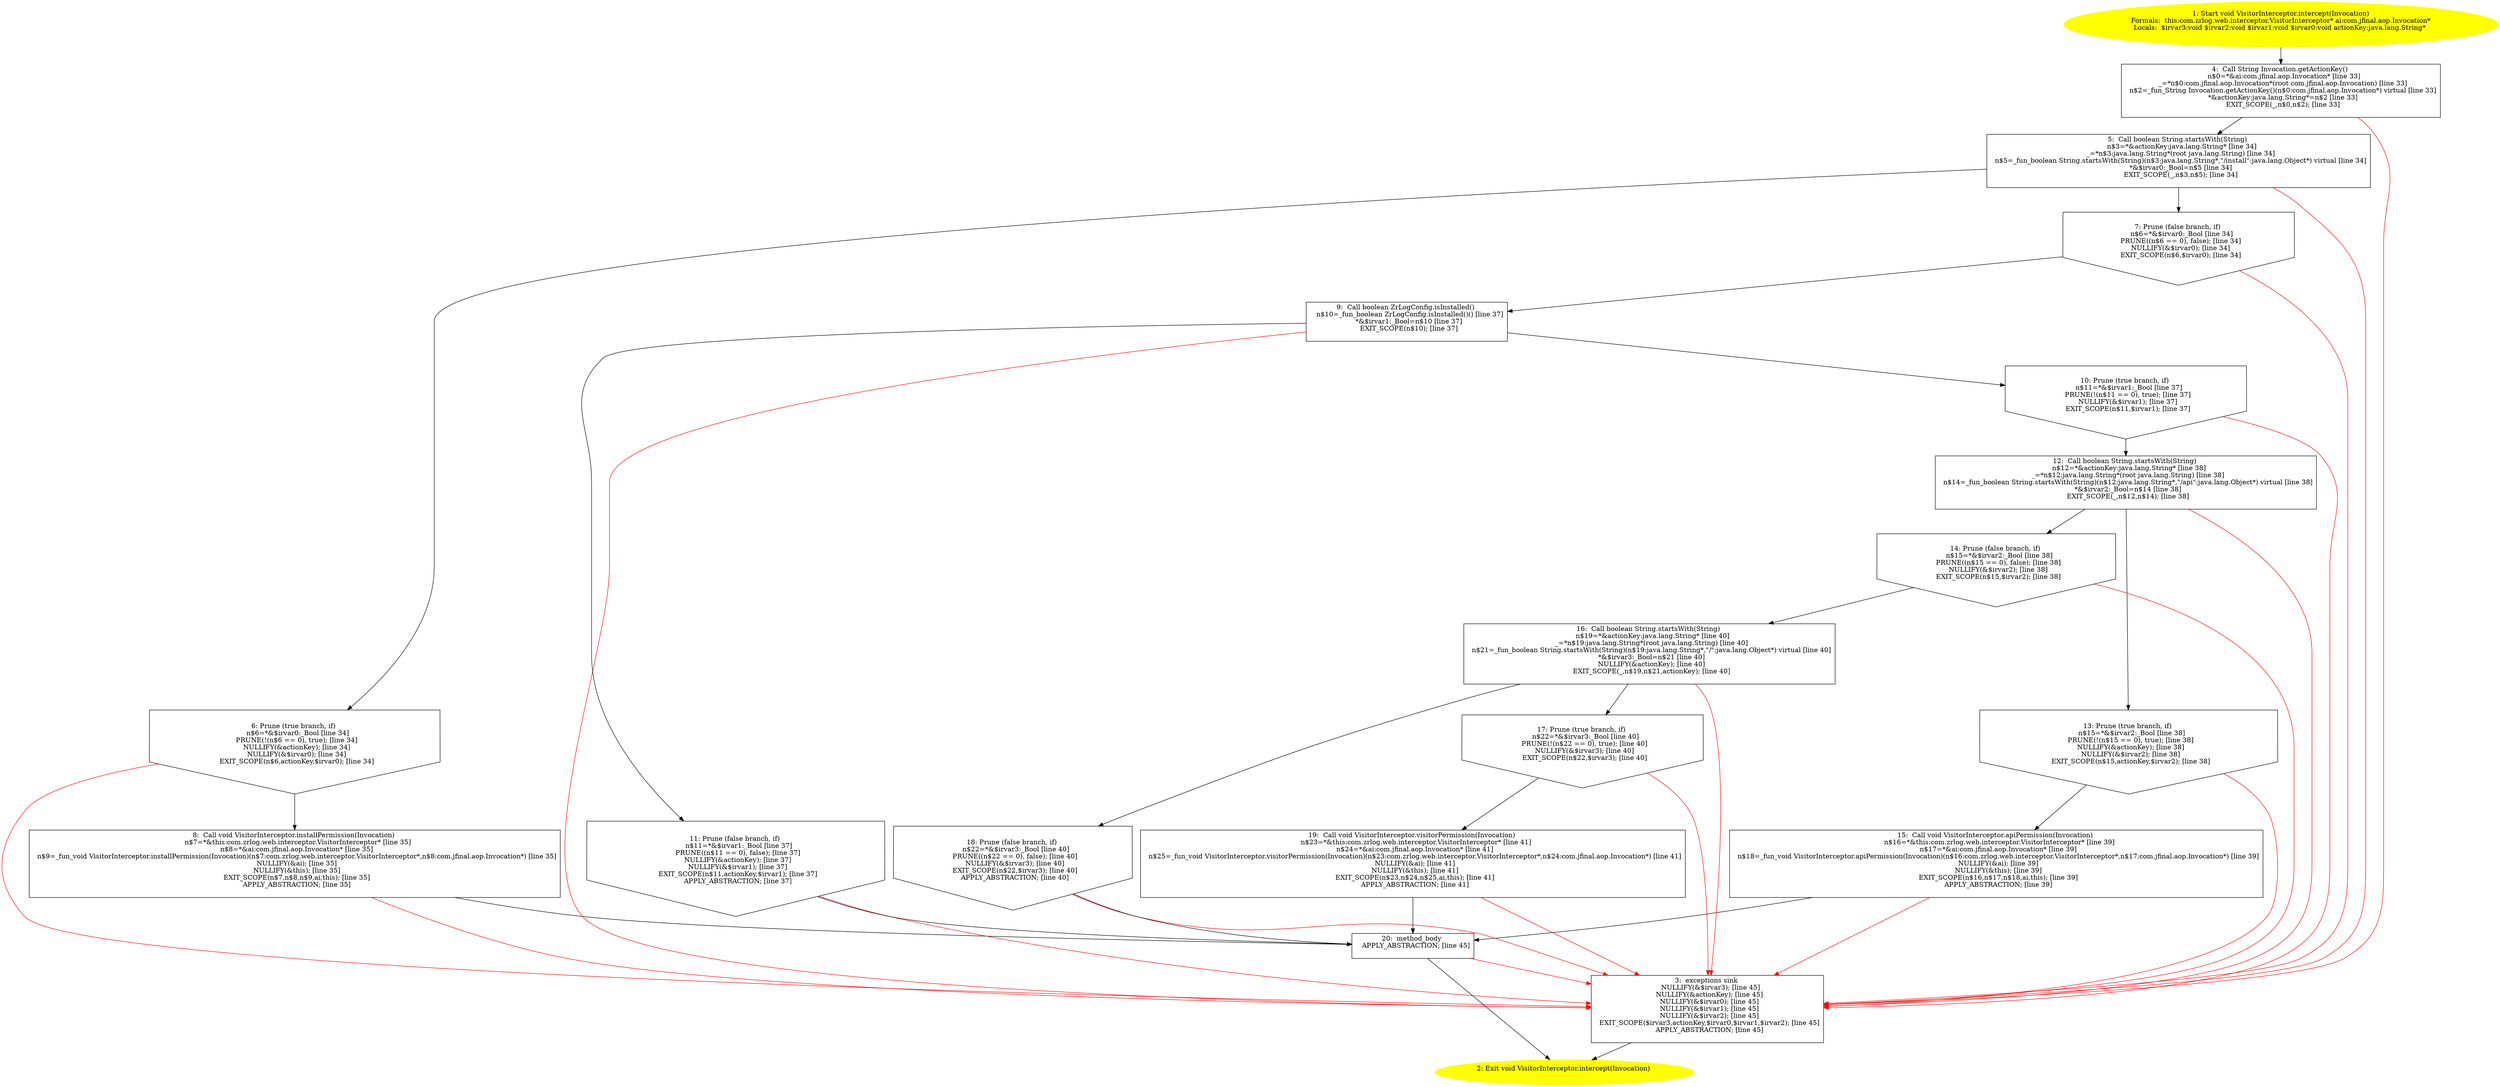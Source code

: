 /* @generated */
digraph cfg {
"com.zrlog.web.interceptor.VisitorInterceptor.intercept(com.jfinal.aop.Invocation):void.23c9ba90332291d27427bad241baaf71_1" [label="1: Start void VisitorInterceptor.intercept(Invocation)\nFormals:  this:com.zrlog.web.interceptor.VisitorInterceptor* ai:com.jfinal.aop.Invocation*\nLocals:  $irvar3:void $irvar2:void $irvar1:void $irvar0:void actionKey:java.lang.String* \n  " color=yellow style=filled]
	

	 "com.zrlog.web.interceptor.VisitorInterceptor.intercept(com.jfinal.aop.Invocation):void.23c9ba90332291d27427bad241baaf71_1" -> "com.zrlog.web.interceptor.VisitorInterceptor.intercept(com.jfinal.aop.Invocation):void.23c9ba90332291d27427bad241baaf71_4" ;
"com.zrlog.web.interceptor.VisitorInterceptor.intercept(com.jfinal.aop.Invocation):void.23c9ba90332291d27427bad241baaf71_2" [label="2: Exit void VisitorInterceptor.intercept(Invocation) \n  " color=yellow style=filled]
	

"com.zrlog.web.interceptor.VisitorInterceptor.intercept(com.jfinal.aop.Invocation):void.23c9ba90332291d27427bad241baaf71_3" [label="3:  exceptions sink \n   NULLIFY(&$irvar3); [line 45]\n  NULLIFY(&actionKey); [line 45]\n  NULLIFY(&$irvar0); [line 45]\n  NULLIFY(&$irvar1); [line 45]\n  NULLIFY(&$irvar2); [line 45]\n  EXIT_SCOPE($irvar3,actionKey,$irvar0,$irvar1,$irvar2); [line 45]\n  APPLY_ABSTRACTION; [line 45]\n " shape="box"]
	

	 "com.zrlog.web.interceptor.VisitorInterceptor.intercept(com.jfinal.aop.Invocation):void.23c9ba90332291d27427bad241baaf71_3" -> "com.zrlog.web.interceptor.VisitorInterceptor.intercept(com.jfinal.aop.Invocation):void.23c9ba90332291d27427bad241baaf71_2" ;
"com.zrlog.web.interceptor.VisitorInterceptor.intercept(com.jfinal.aop.Invocation):void.23c9ba90332291d27427bad241baaf71_4" [label="4:  Call String Invocation.getActionKey() \n   n$0=*&ai:com.jfinal.aop.Invocation* [line 33]\n  _=*n$0:com.jfinal.aop.Invocation*(root com.jfinal.aop.Invocation) [line 33]\n  n$2=_fun_String Invocation.getActionKey()(n$0:com.jfinal.aop.Invocation*) virtual [line 33]\n  *&actionKey:java.lang.String*=n$2 [line 33]\n  EXIT_SCOPE(_,n$0,n$2); [line 33]\n " shape="box"]
	

	 "com.zrlog.web.interceptor.VisitorInterceptor.intercept(com.jfinal.aop.Invocation):void.23c9ba90332291d27427bad241baaf71_4" -> "com.zrlog.web.interceptor.VisitorInterceptor.intercept(com.jfinal.aop.Invocation):void.23c9ba90332291d27427bad241baaf71_5" ;
	 "com.zrlog.web.interceptor.VisitorInterceptor.intercept(com.jfinal.aop.Invocation):void.23c9ba90332291d27427bad241baaf71_4" -> "com.zrlog.web.interceptor.VisitorInterceptor.intercept(com.jfinal.aop.Invocation):void.23c9ba90332291d27427bad241baaf71_3" [color="red" ];
"com.zrlog.web.interceptor.VisitorInterceptor.intercept(com.jfinal.aop.Invocation):void.23c9ba90332291d27427bad241baaf71_5" [label="5:  Call boolean String.startsWith(String) \n   n$3=*&actionKey:java.lang.String* [line 34]\n  _=*n$3:java.lang.String*(root java.lang.String) [line 34]\n  n$5=_fun_boolean String.startsWith(String)(n$3:java.lang.String*,\"/install\":java.lang.Object*) virtual [line 34]\n  *&$irvar0:_Bool=n$5 [line 34]\n  EXIT_SCOPE(_,n$3,n$5); [line 34]\n " shape="box"]
	

	 "com.zrlog.web.interceptor.VisitorInterceptor.intercept(com.jfinal.aop.Invocation):void.23c9ba90332291d27427bad241baaf71_5" -> "com.zrlog.web.interceptor.VisitorInterceptor.intercept(com.jfinal.aop.Invocation):void.23c9ba90332291d27427bad241baaf71_6" ;
	 "com.zrlog.web.interceptor.VisitorInterceptor.intercept(com.jfinal.aop.Invocation):void.23c9ba90332291d27427bad241baaf71_5" -> "com.zrlog.web.interceptor.VisitorInterceptor.intercept(com.jfinal.aop.Invocation):void.23c9ba90332291d27427bad241baaf71_7" ;
	 "com.zrlog.web.interceptor.VisitorInterceptor.intercept(com.jfinal.aop.Invocation):void.23c9ba90332291d27427bad241baaf71_5" -> "com.zrlog.web.interceptor.VisitorInterceptor.intercept(com.jfinal.aop.Invocation):void.23c9ba90332291d27427bad241baaf71_3" [color="red" ];
"com.zrlog.web.interceptor.VisitorInterceptor.intercept(com.jfinal.aop.Invocation):void.23c9ba90332291d27427bad241baaf71_6" [label="6: Prune (true branch, if) \n   n$6=*&$irvar0:_Bool [line 34]\n  PRUNE(!(n$6 == 0), true); [line 34]\n  NULLIFY(&actionKey); [line 34]\n  NULLIFY(&$irvar0); [line 34]\n  EXIT_SCOPE(n$6,actionKey,$irvar0); [line 34]\n " shape="invhouse"]
	

	 "com.zrlog.web.interceptor.VisitorInterceptor.intercept(com.jfinal.aop.Invocation):void.23c9ba90332291d27427bad241baaf71_6" -> "com.zrlog.web.interceptor.VisitorInterceptor.intercept(com.jfinal.aop.Invocation):void.23c9ba90332291d27427bad241baaf71_8" ;
	 "com.zrlog.web.interceptor.VisitorInterceptor.intercept(com.jfinal.aop.Invocation):void.23c9ba90332291d27427bad241baaf71_6" -> "com.zrlog.web.interceptor.VisitorInterceptor.intercept(com.jfinal.aop.Invocation):void.23c9ba90332291d27427bad241baaf71_3" [color="red" ];
"com.zrlog.web.interceptor.VisitorInterceptor.intercept(com.jfinal.aop.Invocation):void.23c9ba90332291d27427bad241baaf71_7" [label="7: Prune (false branch, if) \n   n$6=*&$irvar0:_Bool [line 34]\n  PRUNE((n$6 == 0), false); [line 34]\n  NULLIFY(&$irvar0); [line 34]\n  EXIT_SCOPE(n$6,$irvar0); [line 34]\n " shape="invhouse"]
	

	 "com.zrlog.web.interceptor.VisitorInterceptor.intercept(com.jfinal.aop.Invocation):void.23c9ba90332291d27427bad241baaf71_7" -> "com.zrlog.web.interceptor.VisitorInterceptor.intercept(com.jfinal.aop.Invocation):void.23c9ba90332291d27427bad241baaf71_9" ;
	 "com.zrlog.web.interceptor.VisitorInterceptor.intercept(com.jfinal.aop.Invocation):void.23c9ba90332291d27427bad241baaf71_7" -> "com.zrlog.web.interceptor.VisitorInterceptor.intercept(com.jfinal.aop.Invocation):void.23c9ba90332291d27427bad241baaf71_3" [color="red" ];
"com.zrlog.web.interceptor.VisitorInterceptor.intercept(com.jfinal.aop.Invocation):void.23c9ba90332291d27427bad241baaf71_8" [label="8:  Call void VisitorInterceptor.installPermission(Invocation) \n   n$7=*&this:com.zrlog.web.interceptor.VisitorInterceptor* [line 35]\n  n$8=*&ai:com.jfinal.aop.Invocation* [line 35]\n  n$9=_fun_void VisitorInterceptor.installPermission(Invocation)(n$7:com.zrlog.web.interceptor.VisitorInterceptor*,n$8:com.jfinal.aop.Invocation*) [line 35]\n  NULLIFY(&ai); [line 35]\n  NULLIFY(&this); [line 35]\n  EXIT_SCOPE(n$7,n$8,n$9,ai,this); [line 35]\n  APPLY_ABSTRACTION; [line 35]\n " shape="box"]
	

	 "com.zrlog.web.interceptor.VisitorInterceptor.intercept(com.jfinal.aop.Invocation):void.23c9ba90332291d27427bad241baaf71_8" -> "com.zrlog.web.interceptor.VisitorInterceptor.intercept(com.jfinal.aop.Invocation):void.23c9ba90332291d27427bad241baaf71_20" ;
	 "com.zrlog.web.interceptor.VisitorInterceptor.intercept(com.jfinal.aop.Invocation):void.23c9ba90332291d27427bad241baaf71_8" -> "com.zrlog.web.interceptor.VisitorInterceptor.intercept(com.jfinal.aop.Invocation):void.23c9ba90332291d27427bad241baaf71_3" [color="red" ];
"com.zrlog.web.interceptor.VisitorInterceptor.intercept(com.jfinal.aop.Invocation):void.23c9ba90332291d27427bad241baaf71_9" [label="9:  Call boolean ZrLogConfig.isInstalled() \n   n$10=_fun_boolean ZrLogConfig.isInstalled()() [line 37]\n  *&$irvar1:_Bool=n$10 [line 37]\n  EXIT_SCOPE(n$10); [line 37]\n " shape="box"]
	

	 "com.zrlog.web.interceptor.VisitorInterceptor.intercept(com.jfinal.aop.Invocation):void.23c9ba90332291d27427bad241baaf71_9" -> "com.zrlog.web.interceptor.VisitorInterceptor.intercept(com.jfinal.aop.Invocation):void.23c9ba90332291d27427bad241baaf71_10" ;
	 "com.zrlog.web.interceptor.VisitorInterceptor.intercept(com.jfinal.aop.Invocation):void.23c9ba90332291d27427bad241baaf71_9" -> "com.zrlog.web.interceptor.VisitorInterceptor.intercept(com.jfinal.aop.Invocation):void.23c9ba90332291d27427bad241baaf71_11" ;
	 "com.zrlog.web.interceptor.VisitorInterceptor.intercept(com.jfinal.aop.Invocation):void.23c9ba90332291d27427bad241baaf71_9" -> "com.zrlog.web.interceptor.VisitorInterceptor.intercept(com.jfinal.aop.Invocation):void.23c9ba90332291d27427bad241baaf71_3" [color="red" ];
"com.zrlog.web.interceptor.VisitorInterceptor.intercept(com.jfinal.aop.Invocation):void.23c9ba90332291d27427bad241baaf71_10" [label="10: Prune (true branch, if) \n   n$11=*&$irvar1:_Bool [line 37]\n  PRUNE(!(n$11 == 0), true); [line 37]\n  NULLIFY(&$irvar1); [line 37]\n  EXIT_SCOPE(n$11,$irvar1); [line 37]\n " shape="invhouse"]
	

	 "com.zrlog.web.interceptor.VisitorInterceptor.intercept(com.jfinal.aop.Invocation):void.23c9ba90332291d27427bad241baaf71_10" -> "com.zrlog.web.interceptor.VisitorInterceptor.intercept(com.jfinal.aop.Invocation):void.23c9ba90332291d27427bad241baaf71_12" ;
	 "com.zrlog.web.interceptor.VisitorInterceptor.intercept(com.jfinal.aop.Invocation):void.23c9ba90332291d27427bad241baaf71_10" -> "com.zrlog.web.interceptor.VisitorInterceptor.intercept(com.jfinal.aop.Invocation):void.23c9ba90332291d27427bad241baaf71_3" [color="red" ];
"com.zrlog.web.interceptor.VisitorInterceptor.intercept(com.jfinal.aop.Invocation):void.23c9ba90332291d27427bad241baaf71_11" [label="11: Prune (false branch, if) \n   n$11=*&$irvar1:_Bool [line 37]\n  PRUNE((n$11 == 0), false); [line 37]\n  NULLIFY(&actionKey); [line 37]\n  NULLIFY(&$irvar1); [line 37]\n  EXIT_SCOPE(n$11,actionKey,$irvar1); [line 37]\n  APPLY_ABSTRACTION; [line 37]\n " shape="invhouse"]
	

	 "com.zrlog.web.interceptor.VisitorInterceptor.intercept(com.jfinal.aop.Invocation):void.23c9ba90332291d27427bad241baaf71_11" -> "com.zrlog.web.interceptor.VisitorInterceptor.intercept(com.jfinal.aop.Invocation):void.23c9ba90332291d27427bad241baaf71_20" ;
	 "com.zrlog.web.interceptor.VisitorInterceptor.intercept(com.jfinal.aop.Invocation):void.23c9ba90332291d27427bad241baaf71_11" -> "com.zrlog.web.interceptor.VisitorInterceptor.intercept(com.jfinal.aop.Invocation):void.23c9ba90332291d27427bad241baaf71_3" [color="red" ];
"com.zrlog.web.interceptor.VisitorInterceptor.intercept(com.jfinal.aop.Invocation):void.23c9ba90332291d27427bad241baaf71_12" [label="12:  Call boolean String.startsWith(String) \n   n$12=*&actionKey:java.lang.String* [line 38]\n  _=*n$12:java.lang.String*(root java.lang.String) [line 38]\n  n$14=_fun_boolean String.startsWith(String)(n$12:java.lang.String*,\"/api\":java.lang.Object*) virtual [line 38]\n  *&$irvar2:_Bool=n$14 [line 38]\n  EXIT_SCOPE(_,n$12,n$14); [line 38]\n " shape="box"]
	

	 "com.zrlog.web.interceptor.VisitorInterceptor.intercept(com.jfinal.aop.Invocation):void.23c9ba90332291d27427bad241baaf71_12" -> "com.zrlog.web.interceptor.VisitorInterceptor.intercept(com.jfinal.aop.Invocation):void.23c9ba90332291d27427bad241baaf71_13" ;
	 "com.zrlog.web.interceptor.VisitorInterceptor.intercept(com.jfinal.aop.Invocation):void.23c9ba90332291d27427bad241baaf71_12" -> "com.zrlog.web.interceptor.VisitorInterceptor.intercept(com.jfinal.aop.Invocation):void.23c9ba90332291d27427bad241baaf71_14" ;
	 "com.zrlog.web.interceptor.VisitorInterceptor.intercept(com.jfinal.aop.Invocation):void.23c9ba90332291d27427bad241baaf71_12" -> "com.zrlog.web.interceptor.VisitorInterceptor.intercept(com.jfinal.aop.Invocation):void.23c9ba90332291d27427bad241baaf71_3" [color="red" ];
"com.zrlog.web.interceptor.VisitorInterceptor.intercept(com.jfinal.aop.Invocation):void.23c9ba90332291d27427bad241baaf71_13" [label="13: Prune (true branch, if) \n   n$15=*&$irvar2:_Bool [line 38]\n  PRUNE(!(n$15 == 0), true); [line 38]\n  NULLIFY(&actionKey); [line 38]\n  NULLIFY(&$irvar2); [line 38]\n  EXIT_SCOPE(n$15,actionKey,$irvar2); [line 38]\n " shape="invhouse"]
	

	 "com.zrlog.web.interceptor.VisitorInterceptor.intercept(com.jfinal.aop.Invocation):void.23c9ba90332291d27427bad241baaf71_13" -> "com.zrlog.web.interceptor.VisitorInterceptor.intercept(com.jfinal.aop.Invocation):void.23c9ba90332291d27427bad241baaf71_15" ;
	 "com.zrlog.web.interceptor.VisitorInterceptor.intercept(com.jfinal.aop.Invocation):void.23c9ba90332291d27427bad241baaf71_13" -> "com.zrlog.web.interceptor.VisitorInterceptor.intercept(com.jfinal.aop.Invocation):void.23c9ba90332291d27427bad241baaf71_3" [color="red" ];
"com.zrlog.web.interceptor.VisitorInterceptor.intercept(com.jfinal.aop.Invocation):void.23c9ba90332291d27427bad241baaf71_14" [label="14: Prune (false branch, if) \n   n$15=*&$irvar2:_Bool [line 38]\n  PRUNE((n$15 == 0), false); [line 38]\n  NULLIFY(&$irvar2); [line 38]\n  EXIT_SCOPE(n$15,$irvar2); [line 38]\n " shape="invhouse"]
	

	 "com.zrlog.web.interceptor.VisitorInterceptor.intercept(com.jfinal.aop.Invocation):void.23c9ba90332291d27427bad241baaf71_14" -> "com.zrlog.web.interceptor.VisitorInterceptor.intercept(com.jfinal.aop.Invocation):void.23c9ba90332291d27427bad241baaf71_16" ;
	 "com.zrlog.web.interceptor.VisitorInterceptor.intercept(com.jfinal.aop.Invocation):void.23c9ba90332291d27427bad241baaf71_14" -> "com.zrlog.web.interceptor.VisitorInterceptor.intercept(com.jfinal.aop.Invocation):void.23c9ba90332291d27427bad241baaf71_3" [color="red" ];
"com.zrlog.web.interceptor.VisitorInterceptor.intercept(com.jfinal.aop.Invocation):void.23c9ba90332291d27427bad241baaf71_15" [label="15:  Call void VisitorInterceptor.apiPermission(Invocation) \n   n$16=*&this:com.zrlog.web.interceptor.VisitorInterceptor* [line 39]\n  n$17=*&ai:com.jfinal.aop.Invocation* [line 39]\n  n$18=_fun_void VisitorInterceptor.apiPermission(Invocation)(n$16:com.zrlog.web.interceptor.VisitorInterceptor*,n$17:com.jfinal.aop.Invocation*) [line 39]\n  NULLIFY(&ai); [line 39]\n  NULLIFY(&this); [line 39]\n  EXIT_SCOPE(n$16,n$17,n$18,ai,this); [line 39]\n  APPLY_ABSTRACTION; [line 39]\n " shape="box"]
	

	 "com.zrlog.web.interceptor.VisitorInterceptor.intercept(com.jfinal.aop.Invocation):void.23c9ba90332291d27427bad241baaf71_15" -> "com.zrlog.web.interceptor.VisitorInterceptor.intercept(com.jfinal.aop.Invocation):void.23c9ba90332291d27427bad241baaf71_20" ;
	 "com.zrlog.web.interceptor.VisitorInterceptor.intercept(com.jfinal.aop.Invocation):void.23c9ba90332291d27427bad241baaf71_15" -> "com.zrlog.web.interceptor.VisitorInterceptor.intercept(com.jfinal.aop.Invocation):void.23c9ba90332291d27427bad241baaf71_3" [color="red" ];
"com.zrlog.web.interceptor.VisitorInterceptor.intercept(com.jfinal.aop.Invocation):void.23c9ba90332291d27427bad241baaf71_16" [label="16:  Call boolean String.startsWith(String) \n   n$19=*&actionKey:java.lang.String* [line 40]\n  _=*n$19:java.lang.String*(root java.lang.String) [line 40]\n  n$21=_fun_boolean String.startsWith(String)(n$19:java.lang.String*,\"/\":java.lang.Object*) virtual [line 40]\n  *&$irvar3:_Bool=n$21 [line 40]\n  NULLIFY(&actionKey); [line 40]\n  EXIT_SCOPE(_,n$19,n$21,actionKey); [line 40]\n " shape="box"]
	

	 "com.zrlog.web.interceptor.VisitorInterceptor.intercept(com.jfinal.aop.Invocation):void.23c9ba90332291d27427bad241baaf71_16" -> "com.zrlog.web.interceptor.VisitorInterceptor.intercept(com.jfinal.aop.Invocation):void.23c9ba90332291d27427bad241baaf71_17" ;
	 "com.zrlog.web.interceptor.VisitorInterceptor.intercept(com.jfinal.aop.Invocation):void.23c9ba90332291d27427bad241baaf71_16" -> "com.zrlog.web.interceptor.VisitorInterceptor.intercept(com.jfinal.aop.Invocation):void.23c9ba90332291d27427bad241baaf71_18" ;
	 "com.zrlog.web.interceptor.VisitorInterceptor.intercept(com.jfinal.aop.Invocation):void.23c9ba90332291d27427bad241baaf71_16" -> "com.zrlog.web.interceptor.VisitorInterceptor.intercept(com.jfinal.aop.Invocation):void.23c9ba90332291d27427bad241baaf71_3" [color="red" ];
"com.zrlog.web.interceptor.VisitorInterceptor.intercept(com.jfinal.aop.Invocation):void.23c9ba90332291d27427bad241baaf71_17" [label="17: Prune (true branch, if) \n   n$22=*&$irvar3:_Bool [line 40]\n  PRUNE(!(n$22 == 0), true); [line 40]\n  NULLIFY(&$irvar3); [line 40]\n  EXIT_SCOPE(n$22,$irvar3); [line 40]\n " shape="invhouse"]
	

	 "com.zrlog.web.interceptor.VisitorInterceptor.intercept(com.jfinal.aop.Invocation):void.23c9ba90332291d27427bad241baaf71_17" -> "com.zrlog.web.interceptor.VisitorInterceptor.intercept(com.jfinal.aop.Invocation):void.23c9ba90332291d27427bad241baaf71_19" ;
	 "com.zrlog.web.interceptor.VisitorInterceptor.intercept(com.jfinal.aop.Invocation):void.23c9ba90332291d27427bad241baaf71_17" -> "com.zrlog.web.interceptor.VisitorInterceptor.intercept(com.jfinal.aop.Invocation):void.23c9ba90332291d27427bad241baaf71_3" [color="red" ];
"com.zrlog.web.interceptor.VisitorInterceptor.intercept(com.jfinal.aop.Invocation):void.23c9ba90332291d27427bad241baaf71_18" [label="18: Prune (false branch, if) \n   n$22=*&$irvar3:_Bool [line 40]\n  PRUNE((n$22 == 0), false); [line 40]\n  NULLIFY(&$irvar3); [line 40]\n  EXIT_SCOPE(n$22,$irvar3); [line 40]\n  APPLY_ABSTRACTION; [line 40]\n " shape="invhouse"]
	

	 "com.zrlog.web.interceptor.VisitorInterceptor.intercept(com.jfinal.aop.Invocation):void.23c9ba90332291d27427bad241baaf71_18" -> "com.zrlog.web.interceptor.VisitorInterceptor.intercept(com.jfinal.aop.Invocation):void.23c9ba90332291d27427bad241baaf71_20" ;
	 "com.zrlog.web.interceptor.VisitorInterceptor.intercept(com.jfinal.aop.Invocation):void.23c9ba90332291d27427bad241baaf71_18" -> "com.zrlog.web.interceptor.VisitorInterceptor.intercept(com.jfinal.aop.Invocation):void.23c9ba90332291d27427bad241baaf71_3" [color="red" ];
"com.zrlog.web.interceptor.VisitorInterceptor.intercept(com.jfinal.aop.Invocation):void.23c9ba90332291d27427bad241baaf71_19" [label="19:  Call void VisitorInterceptor.visitorPermission(Invocation) \n   n$23=*&this:com.zrlog.web.interceptor.VisitorInterceptor* [line 41]\n  n$24=*&ai:com.jfinal.aop.Invocation* [line 41]\n  n$25=_fun_void VisitorInterceptor.visitorPermission(Invocation)(n$23:com.zrlog.web.interceptor.VisitorInterceptor*,n$24:com.jfinal.aop.Invocation*) [line 41]\n  NULLIFY(&ai); [line 41]\n  NULLIFY(&this); [line 41]\n  EXIT_SCOPE(n$23,n$24,n$25,ai,this); [line 41]\n  APPLY_ABSTRACTION; [line 41]\n " shape="box"]
	

	 "com.zrlog.web.interceptor.VisitorInterceptor.intercept(com.jfinal.aop.Invocation):void.23c9ba90332291d27427bad241baaf71_19" -> "com.zrlog.web.interceptor.VisitorInterceptor.intercept(com.jfinal.aop.Invocation):void.23c9ba90332291d27427bad241baaf71_20" ;
	 "com.zrlog.web.interceptor.VisitorInterceptor.intercept(com.jfinal.aop.Invocation):void.23c9ba90332291d27427bad241baaf71_19" -> "com.zrlog.web.interceptor.VisitorInterceptor.intercept(com.jfinal.aop.Invocation):void.23c9ba90332291d27427bad241baaf71_3" [color="red" ];
"com.zrlog.web.interceptor.VisitorInterceptor.intercept(com.jfinal.aop.Invocation):void.23c9ba90332291d27427bad241baaf71_20" [label="20:  method_body \n   APPLY_ABSTRACTION; [line 45]\n " shape="box"]
	

	 "com.zrlog.web.interceptor.VisitorInterceptor.intercept(com.jfinal.aop.Invocation):void.23c9ba90332291d27427bad241baaf71_20" -> "com.zrlog.web.interceptor.VisitorInterceptor.intercept(com.jfinal.aop.Invocation):void.23c9ba90332291d27427bad241baaf71_2" ;
	 "com.zrlog.web.interceptor.VisitorInterceptor.intercept(com.jfinal.aop.Invocation):void.23c9ba90332291d27427bad241baaf71_20" -> "com.zrlog.web.interceptor.VisitorInterceptor.intercept(com.jfinal.aop.Invocation):void.23c9ba90332291d27427bad241baaf71_3" [color="red" ];
}
